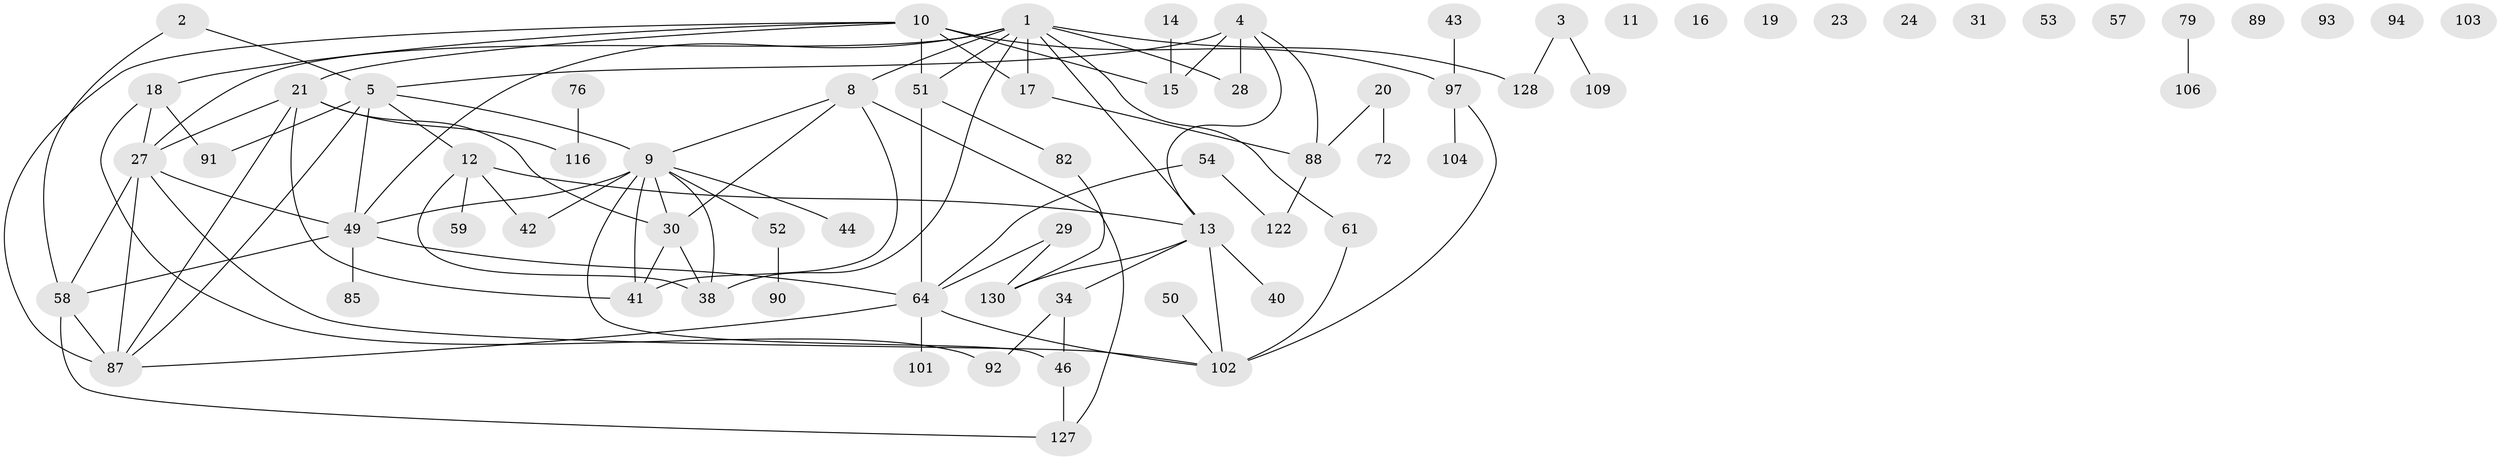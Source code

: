 // original degree distribution, {4: 0.11428571428571428, 3: 0.20714285714285716, 2: 0.2857142857142857, 8: 0.007142857142857143, 6: 0.04285714285714286, 5: 0.05714285714285714, 1: 0.20714285714285716, 0: 0.07857142857142857}
// Generated by graph-tools (version 1.1) at 2025/12/03/09/25 04:12:56]
// undirected, 70 vertices, 96 edges
graph export_dot {
graph [start="1"]
  node [color=gray90,style=filled];
  1 [super="+7+66"];
  2 [super="+60"];
  3 [super="+69"];
  4 [super="+6"];
  5 [super="+95+47+32+33"];
  8 [super="+74+36+56"];
  9 [super="+68+37"];
  10 [super="+26"];
  11 [super="+62"];
  12 [super="+125"];
  13 [super="+67+25+131"];
  14;
  15 [super="+132+99"];
  16;
  17;
  18 [super="+86"];
  19;
  20;
  21 [super="+22+110"];
  23;
  24;
  27 [super="+55+73"];
  28 [super="+98"];
  29;
  30 [super="+35+138"];
  31;
  34 [super="+39"];
  38;
  40 [super="+63"];
  41 [super="+115"];
  42;
  43;
  44;
  46 [super="+75+121"];
  49 [super="+77"];
  50;
  51 [super="+126+105"];
  52;
  53;
  54 [super="+96"];
  57;
  58 [super="+84"];
  59 [super="+100"];
  61;
  64 [super="+80+120"];
  72 [super="+107"];
  76;
  79;
  82;
  85;
  87 [super="+118"];
  88;
  89;
  90;
  91;
  92;
  93;
  94;
  97 [super="+112"];
  101;
  102 [super="+108+123"];
  103;
  104;
  106;
  109;
  116 [super="+134"];
  122;
  127;
  128;
  130 [super="+133"];
  1 -- 38;
  1 -- 13 [weight=2];
  1 -- 49;
  1 -- 51;
  1 -- 8;
  1 -- 27;
  1 -- 128;
  1 -- 17;
  1 -- 28;
  1 -- 61;
  2 -- 58;
  2 -- 5;
  3 -- 128;
  3 -- 109;
  4 -- 5 [weight=2];
  4 -- 88;
  4 -- 15;
  4 -- 13;
  4 -- 28;
  5 -- 87;
  5 -- 91;
  5 -- 9 [weight=2];
  5 -- 49;
  5 -- 12;
  8 -- 9;
  8 -- 41;
  8 -- 30;
  8 -- 127;
  9 -- 42;
  9 -- 49;
  9 -- 46;
  9 -- 52;
  9 -- 38;
  9 -- 44;
  9 -- 30;
  9 -- 41;
  10 -- 15;
  10 -- 17;
  10 -- 97;
  10 -- 21;
  10 -- 87;
  10 -- 51;
  10 -- 18;
  12 -- 38;
  12 -- 13;
  12 -- 42;
  12 -- 59;
  13 -- 130;
  13 -- 102 [weight=2];
  13 -- 34;
  13 -- 40;
  14 -- 15;
  17 -- 88;
  18 -- 27;
  18 -- 91;
  18 -- 92;
  20 -- 88;
  20 -- 72;
  21 -- 30;
  21 -- 116;
  21 -- 41;
  21 -- 87;
  21 -- 27;
  27 -- 102;
  27 -- 49;
  27 -- 58;
  27 -- 87 [weight=2];
  29 -- 130;
  29 -- 64;
  30 -- 38;
  30 -- 41;
  34 -- 92;
  34 -- 46;
  43 -- 97;
  46 -- 127;
  49 -- 85;
  49 -- 64;
  49 -- 58;
  50 -- 102;
  51 -- 82;
  51 -- 64;
  52 -- 90;
  54 -- 122;
  54 -- 64;
  58 -- 87;
  58 -- 127;
  61 -- 102;
  64 -- 87;
  64 -- 101;
  64 -- 102;
  76 -- 116;
  79 -- 106;
  82 -- 130;
  88 -- 122;
  97 -- 102;
  97 -- 104;
}
